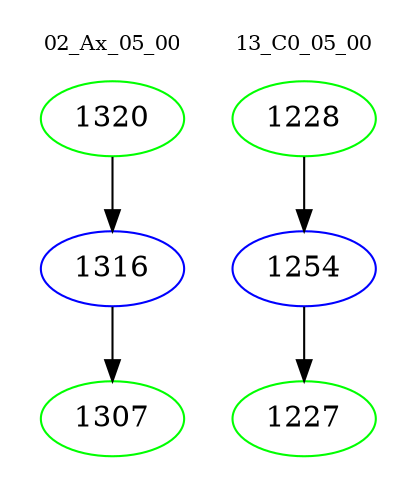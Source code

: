 digraph{
subgraph cluster_0 {
color = white
label = "02_Ax_05_00";
fontsize=10;
T0_1320 [label="1320", color="green"]
T0_1320 -> T0_1316 [color="black"]
T0_1316 [label="1316", color="blue"]
T0_1316 -> T0_1307 [color="black"]
T0_1307 [label="1307", color="green"]
}
subgraph cluster_1 {
color = white
label = "13_C0_05_00";
fontsize=10;
T1_1228 [label="1228", color="green"]
T1_1228 -> T1_1254 [color="black"]
T1_1254 [label="1254", color="blue"]
T1_1254 -> T1_1227 [color="black"]
T1_1227 [label="1227", color="green"]
}
}
